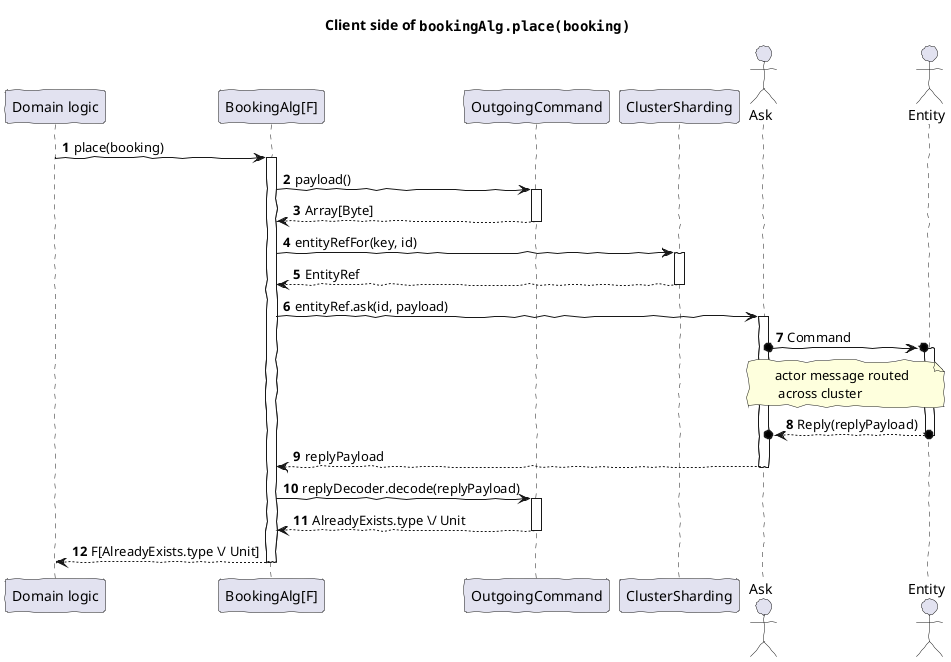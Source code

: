 @startuml
'https://plantuml.com/sequence-diagram
title Client side of ""bookingAlg.place(booking)""
skinparam handwritten true
skinparam TitleFontName Virgil 3 YOFF
skinparam NoteFontName  Virgil 3 YOFF
skinparam sequence {
 ParticipantFontName Virgil 3 YOFF
 ActorFontName Virgil 3 YOFF
 ReferenceFontName Virgil 3 YOFF
 MessageFontName Virgil 3 YOFF
 ArrowFontName Virgil 3 YOFF
}
participant "Domain logic" as Domain
participant "BookingAlg[F]" as BookingAlg
participant "OutgoingCommand" as OutgoingCommand
participant ClusterSharding as ClusterSharding
actor Ask as Ask
actor Entity as Entity

autonumber
autoactivate on

Domain -> BookingAlg: place(booking)
BookingAlg -> OutgoingCommand: payload()
return Array[Byte]
BookingAlg -> ClusterSharding: entityRefFor(key, id)
return EntityRef
BookingAlg -> Ask: entityRef.ask(id, payload)
Ask o->o Entity: Command
note over Ask, Entity: actor message routed\n across cluster
return Reply(replyPayload)
return replyPayload
BookingAlg -> OutgoingCommand: replyDecoder.decode(replyPayload)
return AlreadyExists.type \/ Unit
return F[AlreadyExists.type \/ Unit]
@enduml